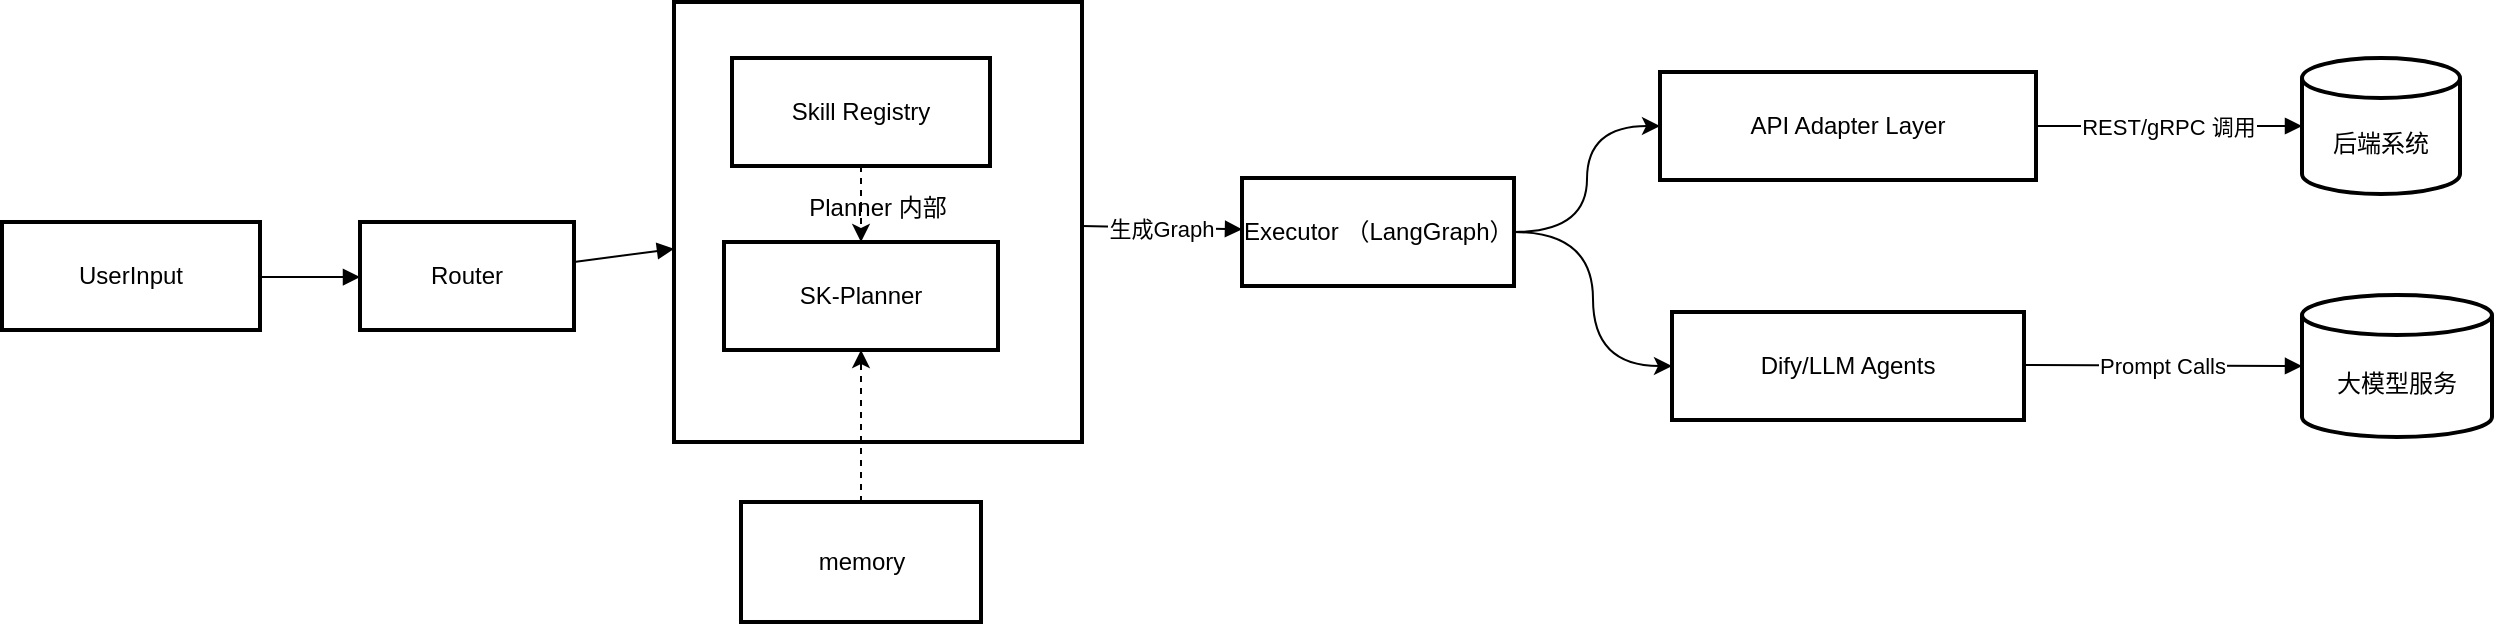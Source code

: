 <mxfile version="28.2.8">
  <diagram name="第 1 页" id="O50kp5yKcJKHaVUtATPA">
    <mxGraphModel dx="1018" dy="571" grid="1" gridSize="10" guides="1" tooltips="1" connect="1" arrows="1" fold="1" page="1" pageScale="1" pageWidth="827" pageHeight="1169" math="0" shadow="0">
      <root>
        <mxCell id="0" />
        <mxCell id="1" parent="0" />
        <mxCell id="vmeBpeXBkIES4imDZWcj-1" value="Planner 内部&#xa;" style="whiteSpace=wrap;strokeWidth=2;" vertex="1" parent="1">
          <mxGeometry x="356" y="20" width="204" height="220" as="geometry" />
        </mxCell>
        <mxCell id="vmeBpeXBkIES4imDZWcj-2" value="UserInput" style="whiteSpace=wrap;strokeWidth=2;" vertex="1" parent="1">
          <mxGeometry x="20" y="130" width="129" height="54" as="geometry" />
        </mxCell>
        <mxCell id="vmeBpeXBkIES4imDZWcj-3" value="Router" style="whiteSpace=wrap;strokeWidth=2;" vertex="1" parent="1">
          <mxGeometry x="199" y="130" width="107" height="54" as="geometry" />
        </mxCell>
        <mxCell id="vmeBpeXBkIES4imDZWcj-23" style="edgeStyle=orthogonalEdgeStyle;rounded=0;orthogonalLoop=1;jettySize=auto;html=1;entryX=0;entryY=0.5;entryDx=0;entryDy=0;curved=1;" edge="1" parent="1" source="vmeBpeXBkIES4imDZWcj-4" target="vmeBpeXBkIES4imDZWcj-7">
          <mxGeometry relative="1" as="geometry" />
        </mxCell>
        <mxCell id="vmeBpeXBkIES4imDZWcj-24" style="edgeStyle=orthogonalEdgeStyle;rounded=0;orthogonalLoop=1;jettySize=auto;html=1;entryX=0;entryY=0.5;entryDx=0;entryDy=0;curved=1;" edge="1" parent="1" source="vmeBpeXBkIES4imDZWcj-4" target="vmeBpeXBkIES4imDZWcj-8">
          <mxGeometry relative="1" as="geometry" />
        </mxCell>
        <mxCell id="vmeBpeXBkIES4imDZWcj-4" value="Executor （LangGraph）" style="whiteSpace=wrap;strokeWidth=2;" vertex="1" parent="1">
          <mxGeometry x="640" y="108" width="136" height="54" as="geometry" />
        </mxCell>
        <mxCell id="vmeBpeXBkIES4imDZWcj-5" value="SK-Planner" style="whiteSpace=wrap;strokeWidth=2;" vertex="1" parent="1">
          <mxGeometry x="381" y="140" width="137" height="54" as="geometry" />
        </mxCell>
        <mxCell id="vmeBpeXBkIES4imDZWcj-21" value="" style="edgeStyle=orthogonalEdgeStyle;rounded=0;orthogonalLoop=1;jettySize=auto;html=1;dashed=1;" edge="1" parent="1" source="vmeBpeXBkIES4imDZWcj-6" target="vmeBpeXBkIES4imDZWcj-5">
          <mxGeometry relative="1" as="geometry" />
        </mxCell>
        <mxCell id="vmeBpeXBkIES4imDZWcj-6" value="Skill Registry" style="whiteSpace=wrap;strokeWidth=2;" vertex="1" parent="1">
          <mxGeometry x="385" y="48" width="129" height="54" as="geometry" />
        </mxCell>
        <mxCell id="vmeBpeXBkIES4imDZWcj-7" value="API Adapter Layer" style="whiteSpace=wrap;strokeWidth=2;" vertex="1" parent="1">
          <mxGeometry x="849" y="55" width="188" height="54" as="geometry" />
        </mxCell>
        <mxCell id="vmeBpeXBkIES4imDZWcj-8" value="Dify/LLM Agents" style="whiteSpace=wrap;strokeWidth=2;" vertex="1" parent="1">
          <mxGeometry x="855" y="175" width="176" height="54" as="geometry" />
        </mxCell>
        <mxCell id="vmeBpeXBkIES4imDZWcj-9" value="后端系统" style="shape=cylinder3;boundedLbl=1;backgroundOutline=1;size=10;strokeWidth=2;whiteSpace=wrap;" vertex="1" parent="1">
          <mxGeometry x="1170" y="48" width="79" height="68" as="geometry" />
        </mxCell>
        <mxCell id="vmeBpeXBkIES4imDZWcj-10" value="大模型服务" style="shape=cylinder3;boundedLbl=1;backgroundOutline=1;size=10;strokeWidth=2;whiteSpace=wrap;" vertex="1" parent="1">
          <mxGeometry x="1170" y="166.5" width="95" height="71" as="geometry" />
        </mxCell>
        <mxCell id="vmeBpeXBkIES4imDZWcj-11" value="" style="curved=1;startArrow=none;endArrow=block;exitX=1;exitY=0.51;entryX=0;entryY=0.51;rounded=0;" edge="1" parent="1" source="vmeBpeXBkIES4imDZWcj-2" target="vmeBpeXBkIES4imDZWcj-3">
          <mxGeometry relative="1" as="geometry">
            <Array as="points" />
          </mxGeometry>
        </mxCell>
        <mxCell id="vmeBpeXBkIES4imDZWcj-15" value="REST/gRPC 调用" style="curved=1;startArrow=none;endArrow=block;exitX=1;exitY=0.5;entryX=0;entryY=0.5;rounded=0;" edge="1" parent="1" source="vmeBpeXBkIES4imDZWcj-7" target="vmeBpeXBkIES4imDZWcj-9">
          <mxGeometry relative="1" as="geometry">
            <Array as="points" />
          </mxGeometry>
        </mxCell>
        <mxCell id="vmeBpeXBkIES4imDZWcj-16" value="Prompt Calls" style="curved=1;startArrow=none;endArrow=block;exitX=1;exitY=0.49;entryX=0;entryY=0.5;rounded=0;" edge="1" parent="1" source="vmeBpeXBkIES4imDZWcj-8" target="vmeBpeXBkIES4imDZWcj-10">
          <mxGeometry relative="1" as="geometry">
            <Array as="points" />
          </mxGeometry>
        </mxCell>
        <mxCell id="vmeBpeXBkIES4imDZWcj-17" value="" style="curved=1;startArrow=none;endArrow=block;rounded=0;" edge="1" parent="1" source="vmeBpeXBkIES4imDZWcj-3" target="vmeBpeXBkIES4imDZWcj-1">
          <mxGeometry relative="1" as="geometry">
            <Array as="points" />
          </mxGeometry>
        </mxCell>
        <mxCell id="vmeBpeXBkIES4imDZWcj-18" value="生成Graph" style="curved=1;startArrow=none;endArrow=block;rounded=0;" edge="1" parent="1" source="vmeBpeXBkIES4imDZWcj-1" target="vmeBpeXBkIES4imDZWcj-4">
          <mxGeometry relative="1" as="geometry">
            <Array as="points" />
          </mxGeometry>
        </mxCell>
        <mxCell id="vmeBpeXBkIES4imDZWcj-22" value="" style="edgeStyle=orthogonalEdgeStyle;rounded=0;orthogonalLoop=1;jettySize=auto;html=1;dashed=1;" edge="1" parent="1" source="vmeBpeXBkIES4imDZWcj-19" target="vmeBpeXBkIES4imDZWcj-5">
          <mxGeometry relative="1" as="geometry" />
        </mxCell>
        <mxCell id="vmeBpeXBkIES4imDZWcj-19" value="memory" style="whiteSpace=wrap;html=1;strokeWidth=2;" vertex="1" parent="1">
          <mxGeometry x="389.5" y="270" width="120" height="60" as="geometry" />
        </mxCell>
      </root>
    </mxGraphModel>
  </diagram>
</mxfile>
